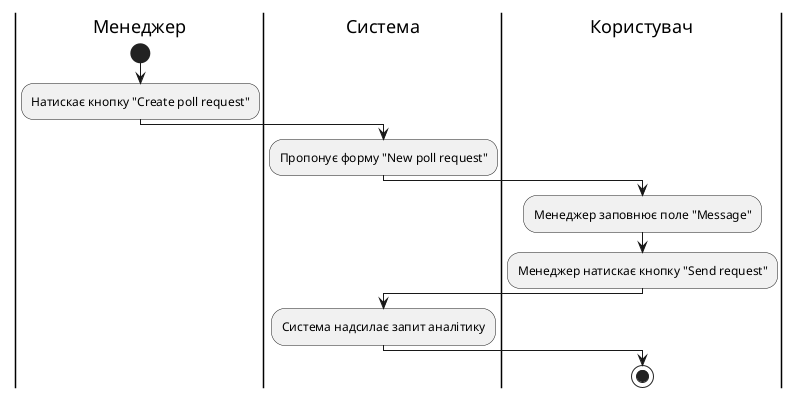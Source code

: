 @startuml

    |Менеджер|
    start
    :Натискає кнопку "Create poll request";
    |Система|
    :Пропонує форму "New poll request";
    |Користувач|
    :Менеджер заповнює поле "Message";
    :Менеджер натискає кнопку "Send request";
    |Система|
    :Система надсилає запит аналітику;
    |Користувач|
    stop

@enduml
